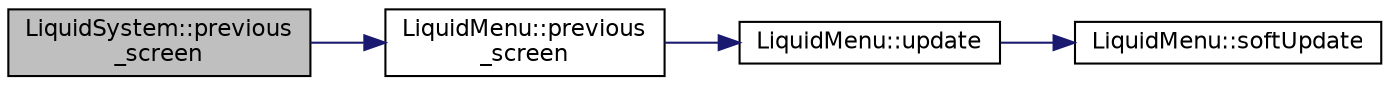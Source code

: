 digraph "LiquidSystem::previous_screen"
{
  edge [fontname="Helvetica",fontsize="11",labelfontname="Helvetica",labelfontsize="11"];
  node [fontname="Helvetica",fontsize="11",shape=record];
  rankdir="LR";
  Node82 [label="LiquidSystem::previous\l_screen",height=0.2,width=0.4,color="black", fillcolor="grey75", style="filled", fontcolor="black"];
  Node82 -> Node83 [color="midnightblue",fontsize="11",style="solid",fontname="Helvetica"];
  Node83 [label="LiquidMenu::previous\l_screen",height=0.2,width=0.4,color="black", fillcolor="white", style="filled",URL="$class_liquid_menu.html#a3924794ce6e3e95bb7b94c3c18d6d9a9",tooltip="Switches to the previous screen. "];
  Node83 -> Node84 [color="midnightblue",fontsize="11",style="solid",fontname="Helvetica"];
  Node84 [label="LiquidMenu::update",height=0.2,width=0.4,color="black", fillcolor="white", style="filled",URL="$class_liquid_menu.html#af6935b3a7c65918abaf5594e7742af70",tooltip="Prints the current screen to the display. "];
  Node84 -> Node85 [color="midnightblue",fontsize="11",style="solid",fontname="Helvetica"];
  Node85 [label="LiquidMenu::softUpdate",height=0.2,width=0.4,color="black", fillcolor="white", style="filled",URL="$class_liquid_menu.html#a506aa5f8822031096a881aed7c6e45e5",tooltip="Prints the current screen to the display (without clearing). "];
}
